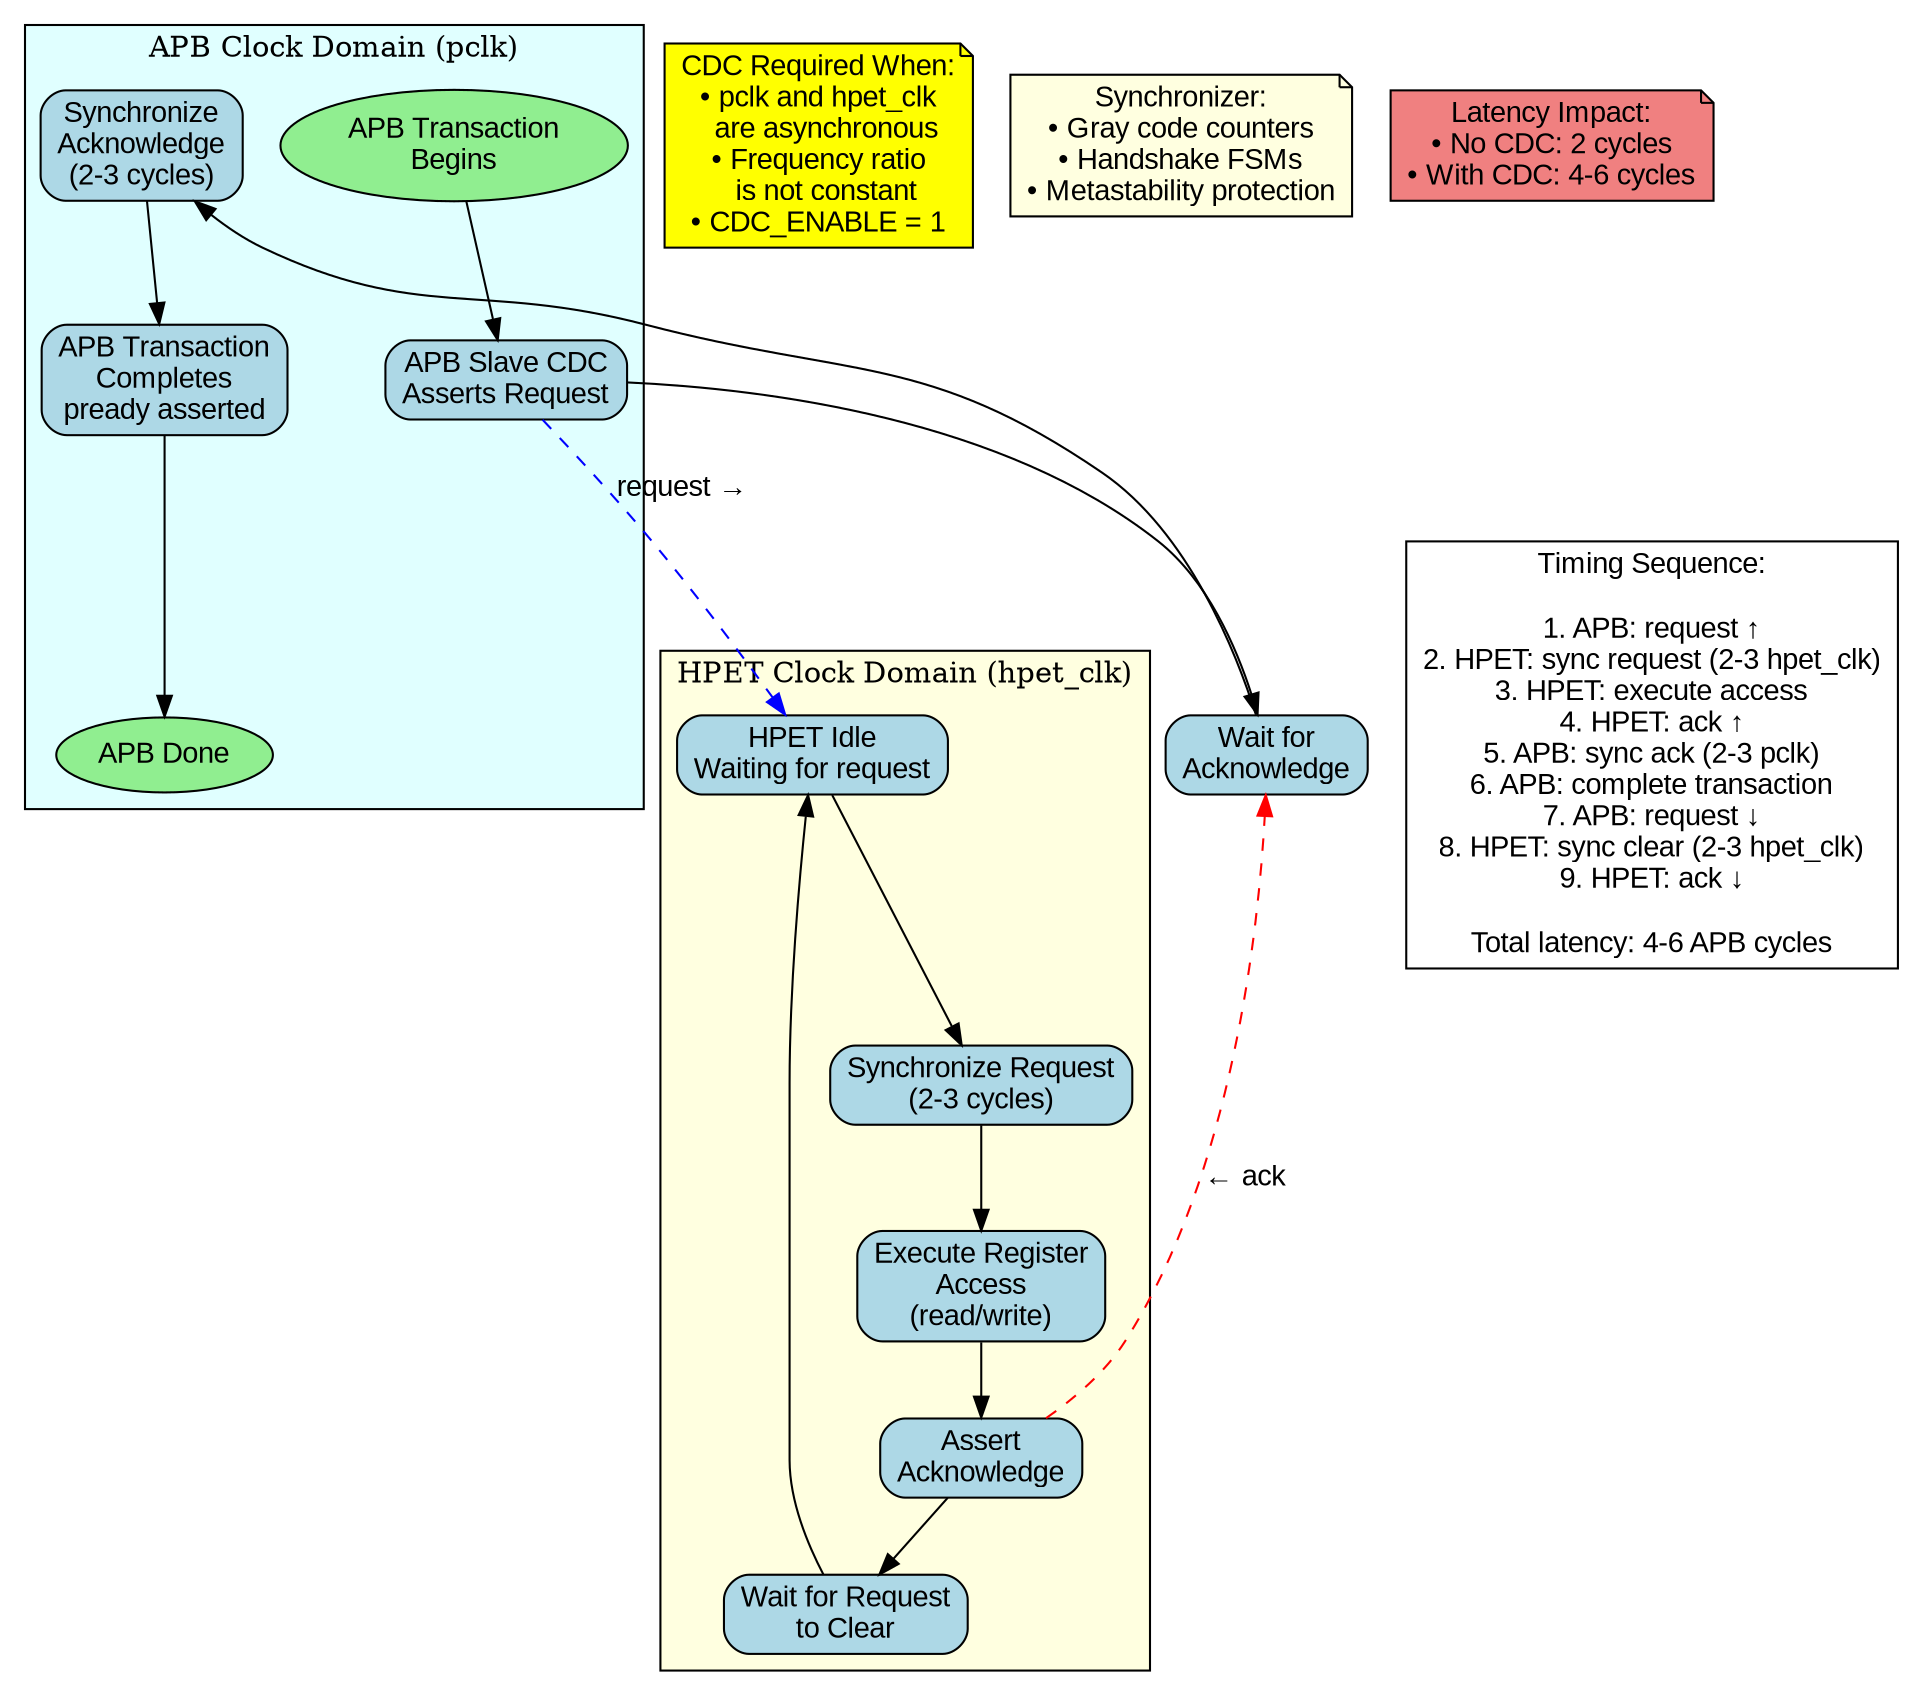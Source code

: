 // HPET CDC (Clock Domain Crossing) Handshake Flow
// Render with: dot -Tpng cdc_handshake.dot -o cdc_handshake.png

digraph cdc_handshake {
    rankdir=TB;
    node [shape=box, style="rounded,filled", fillcolor=lightblue, fontname="Arial"];
    edge [fontname="Arial"];

    // Subgraphs for clock domains
    subgraph cluster_apb {
        label="APB Clock Domain (pclk)";
        style=filled;
        fillcolor=lightcyan;

        start [label="APB Transaction\nBegins", shape=ellipse, fillcolor=lightgreen];
        apb_request [label="APB Slave CDC\nAsserts Request"];
        apb_wait [label="Wait for\nAcknowledge"];
        apb_sync_ack [label="Synchronize\nAcknowledge\n(2-3 cycles)"];
        apb_complete [label="APB Transaction\nCompletes\npready asserted"];
        apb_end [label="APB Done", shape=ellipse, fillcolor=lightgreen];
    }

    subgraph cluster_hpet {
        label="HPET Clock Domain (hpet_clk)";
        style=filled;
        fillcolor=lightyellow;

        hpet_idle [label="HPET Idle\nWaiting for request"];
        hpet_sync_req [label="Synchronize Request\n(2-3 cycles)"];
        hpet_execute [label="Execute Register\nAccess\n(read/write)"];
        hpet_assert_ack [label="Assert\nAcknowledge"];
        hpet_wait_clear [label="Wait for Request\nto Clear"];
    }

    // Flow
    start -> apb_request;
    apb_request -> apb_wait;
    apb_wait -> apb_sync_ack;
    apb_sync_ack -> apb_complete;
    apb_complete -> apb_end;

    hpet_idle -> hpet_sync_req;
    hpet_sync_req -> hpet_execute;
    hpet_execute -> hpet_assert_ack;
    hpet_assert_ack -> hpet_wait_clear;
    hpet_wait_clear -> hpet_idle;

    // Cross-domain signals
    apb_request -> hpet_idle [label="request →", style=dashed, color=blue];
    hpet_assert_ack -> apb_wait [label="← ack", style=dashed, color=red];

    // Timing diagram reference
    timing [label="Timing Sequence:\n\n1. APB: request ↑\n2. HPET: sync request (2-3 hpet_clk)\n3. HPET: execute access\n4. HPET: ack ↑\n5. APB: sync ack (2-3 pclk)\n6. APB: complete transaction\n7. APB: request ↓\n8. HPET: sync clear (2-3 hpet_clk)\n9. HPET: ack ↓\n\nTotal latency: 4-6 APB cycles",
           shape=box, fillcolor=white, style=filled];

    // Notes
    note1 [label="CDC Required When:\n• pclk and hpet_clk\n  are asynchronous\n• Frequency ratio\n  is not constant\n• CDC_ENABLE = 1",
           shape=note, fillcolor=yellow, style=filled];

    note2 [label="Synchronizer:\n• Gray code counters\n• Handshake FSMs\n• Metastability protection",
           shape=note, fillcolor=lightyellow, style=filled];

    note3 [label="Latency Impact:\n• No CDC: 2 cycles\n• With CDC: 4-6 cycles",
           shape=note, fillcolor=lightcoral, style=filled];

    {rank=same; apb_wait; timing;}
}
